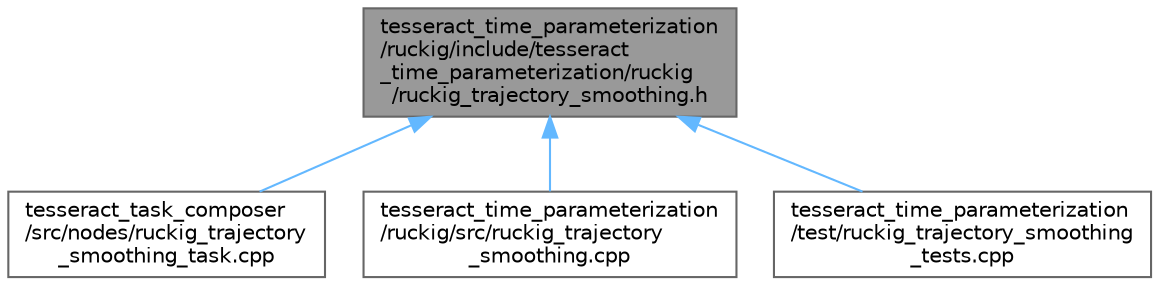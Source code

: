 digraph "tesseract_time_parameterization/ruckig/include/tesseract_time_parameterization/ruckig/ruckig_trajectory_smoothing.h"
{
 // LATEX_PDF_SIZE
  bgcolor="transparent";
  edge [fontname=Helvetica,fontsize=10,labelfontname=Helvetica,labelfontsize=10];
  node [fontname=Helvetica,fontsize=10,shape=box,height=0.2,width=0.4];
  Node1 [label="tesseract_time_parameterization\l/ruckig/include/tesseract\l_time_parameterization/ruckig\l/ruckig_trajectory_smoothing.h",height=0.2,width=0.4,color="gray40", fillcolor="grey60", style="filled", fontcolor="black",tooltip="Leveraging Ruckig to smooth trajectory."];
  Node1 -> Node2 [dir="back",color="steelblue1",style="solid"];
  Node2 [label="tesseract_task_composer\l/src/nodes/ruckig_trajectory\l_smoothing_task.cpp",height=0.2,width=0.4,color="grey40", fillcolor="white", style="filled",URL="$d6/d36/ruckig__trajectory__smoothing__task_8cpp.html",tooltip=" "];
  Node1 -> Node3 [dir="back",color="steelblue1",style="solid"];
  Node3 [label="tesseract_time_parameterization\l/ruckig/src/ruckig_trajectory\l_smoothing.cpp",height=0.2,width=0.4,color="grey40", fillcolor="white", style="filled",URL="$de/d7d/ruckig__trajectory__smoothing_8cpp.html",tooltip=" "];
  Node1 -> Node4 [dir="back",color="steelblue1",style="solid"];
  Node4 [label="tesseract_time_parameterization\l/test/ruckig_trajectory_smoothing\l_tests.cpp",height=0.2,width=0.4,color="grey40", fillcolor="white", style="filled",URL="$d3/d72/ruckig__trajectory__smoothing__tests_8cpp.html",tooltip=" "];
}
